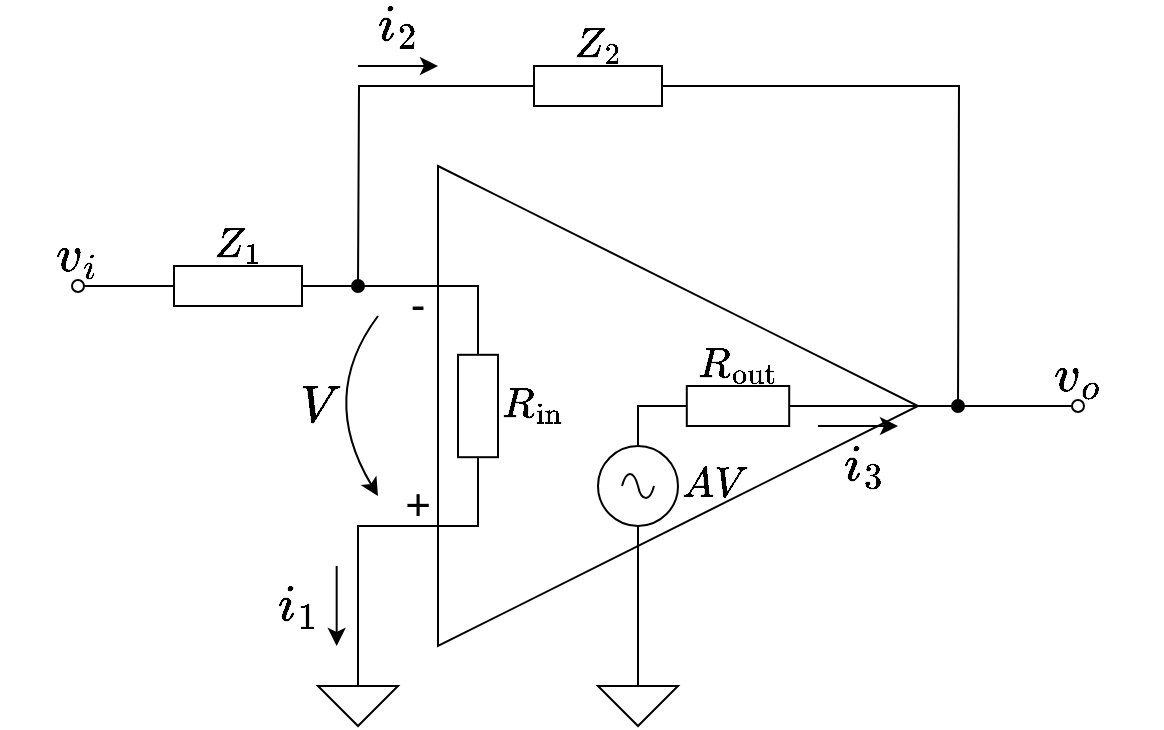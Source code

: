 <mxfile>
    <diagram id="Rq7s_x43mT2xh-N6TT6e" name="Page-1">
        <mxGraphModel dx="295" dy="399" grid="1" gridSize="10" guides="1" tooltips="1" connect="1" arrows="1" fold="1" page="1" pageScale="1" pageWidth="850" pageHeight="1100" math="1" shadow="0">
            <root>
                <mxCell id="0"/>
                <mxCell id="1" parent="0"/>
                <mxCell id="3" value="" style="triangle;whiteSpace=wrap;html=1;labelBackgroundColor=none;" parent="1" vertex="1">
                    <mxGeometry x="320" y="120" width="240" height="240" as="geometry"/>
                </mxCell>
                <mxCell id="8" value="$$R_{\text{in}}$$" style="pointerEvents=1;verticalLabelPosition=middle;shadow=0;dashed=0;align=left;html=1;verticalAlign=middle;shape=mxgraph.electrical.resistors.resistor_1;fontSize=18;direction=south;labelPosition=right;" parent="1" vertex="1">
                    <mxGeometry x="330" y="200" width="20" height="80" as="geometry"/>
                </mxCell>
                <mxCell id="22" style="edgeStyle=orthogonalEdgeStyle;rounded=0;html=1;exitX=0;exitY=0.5;exitDx=0;exitDy=0;exitPerimeter=0;fontSize=18;endArrow=oval;endFill=0;" parent="1" source="9" edge="1">
                    <mxGeometry relative="1" as="geometry">
                        <mxPoint x="640" y="240" as="targetPoint"/>
                    </mxGeometry>
                </mxCell>
                <mxCell id="31" style="edgeStyle=orthogonalEdgeStyle;rounded=0;html=1;exitX=1;exitY=0.5;exitDx=0;exitDy=0;exitPerimeter=0;entryX=0.5;entryY=0;entryDx=0;entryDy=0;entryPerimeter=0;fontSize=22;endArrow=none;endFill=0;" parent="1" source="9" target="25" edge="1">
                    <mxGeometry relative="1" as="geometry"/>
                </mxCell>
                <mxCell id="9" value="$$R_\text{out}$$" style="pointerEvents=1;verticalLabelPosition=top;shadow=0;dashed=0;align=center;html=1;verticalAlign=middle;shape=mxgraph.electrical.resistors.resistor_1;fontSize=18;direction=west;labelPosition=center;" parent="1" vertex="1">
                    <mxGeometry x="430" y="230" width="80" height="20" as="geometry"/>
                </mxCell>
                <mxCell id="23" style="edgeStyle=orthogonalEdgeStyle;rounded=0;html=1;exitX=0;exitY=0.5;exitDx=0;exitDy=0;exitPerimeter=0;fontSize=18;endArrow=oval;endFill=0;" parent="1" source="13" edge="1">
                    <mxGeometry relative="1" as="geometry">
                        <mxPoint x="140" y="180" as="targetPoint"/>
                    </mxGeometry>
                </mxCell>
                <mxCell id="13" value="$$Z_1$$" style="pointerEvents=1;verticalLabelPosition=top;shadow=0;dashed=0;align=center;html=1;verticalAlign=middle;shape=mxgraph.electrical.resistors.resistor_1;fontSize=18;labelPosition=center;" parent="1" vertex="1">
                    <mxGeometry x="170" y="170" width="100" height="20" as="geometry"/>
                </mxCell>
                <mxCell id="16" style="edgeStyle=orthogonalEdgeStyle;html=1;exitX=0;exitY=0.5;exitDx=0;exitDy=0;exitPerimeter=0;fontSize=18;endArrow=oval;endFill=1;rounded=0;" parent="1" source="14" edge="1">
                    <mxGeometry relative="1" as="geometry">
                        <mxPoint x="280" y="180" as="targetPoint"/>
                    </mxGeometry>
                </mxCell>
                <mxCell id="24" style="edgeStyle=orthogonalEdgeStyle;rounded=0;html=1;exitX=1;exitY=0.5;exitDx=0;exitDy=0;exitPerimeter=0;fontSize=18;endArrow=oval;endFill=1;" parent="1" source="14" edge="1">
                    <mxGeometry relative="1" as="geometry">
                        <mxPoint x="580" y="240" as="targetPoint"/>
                    </mxGeometry>
                </mxCell>
                <mxCell id="14" value="$$Z_2$$" style="pointerEvents=1;verticalLabelPosition=top;shadow=0;dashed=0;align=center;html=1;verticalAlign=middle;shape=mxgraph.electrical.resistors.resistor_1;fontSize=18;labelPosition=center;" parent="1" vertex="1">
                    <mxGeometry x="350" y="70" width="100" height="20" as="geometry"/>
                </mxCell>
                <mxCell id="18" value="" style="pointerEvents=1;verticalLabelPosition=bottom;shadow=0;dashed=0;align=center;html=1;verticalAlign=top;shape=mxgraph.electrical.signal_sources.signal_ground;fontSize=18;" parent="1" vertex="1">
                    <mxGeometry x="260" y="370" width="40" height="30" as="geometry"/>
                </mxCell>
                <mxCell id="20" value="" style="pointerEvents=1;verticalLabelPosition=bottom;shadow=0;dashed=0;align=center;html=1;verticalAlign=top;shape=mxgraph.electrical.signal_sources.signal_ground;fontSize=18;" parent="1" vertex="1">
                    <mxGeometry x="400" y="370" width="40" height="30" as="geometry"/>
                </mxCell>
                <mxCell id="32" style="edgeStyle=orthogonalEdgeStyle;rounded=0;html=1;exitX=0.5;exitY=1;exitDx=0;exitDy=0;exitPerimeter=0;entryX=0.5;entryY=0;entryDx=0;entryDy=0;entryPerimeter=0;fontSize=22;endArrow=none;endFill=0;" parent="1" source="25" target="20" edge="1">
                    <mxGeometry relative="1" as="geometry"/>
                </mxCell>
                <mxCell id="25" value="$$AV$$" style="pointerEvents=1;verticalLabelPosition=middle;shadow=0;dashed=0;align=left;html=1;verticalAlign=middle;shape=mxgraph.electrical.signal_sources.source;aspect=fixed;points=[[0.5,0,0],[1,0.5,0],[0.5,1,0],[0,0.5,0]];elSignalType=ac;fontSize=18;labelPosition=right;" parent="1" vertex="1">
                    <mxGeometry x="400" y="260" width="40" height="40" as="geometry"/>
                </mxCell>
                <mxCell id="27" value="" style="edgeStyle=orthogonalEdgeStyle;rounded=0;html=1;exitX=1;exitY=0.5;exitDx=0;exitDy=0;exitPerimeter=0;entryX=0.5;entryY=0;entryDx=0;entryDy=0;entryPerimeter=0;fontSize=18;endArrow=none;endFill=0;" parent="1" source="8" target="18" edge="1">
                    <mxGeometry relative="1" as="geometry">
                        <mxPoint x="340" y="280" as="sourcePoint"/>
                        <mxPoint x="280" y="370" as="targetPoint"/>
                        <Array as="points">
                            <mxPoint x="340" y="300"/>
                            <mxPoint x="280" y="300"/>
                        </Array>
                    </mxGeometry>
                </mxCell>
                <mxCell id="11" value="+" style="text;html=1;strokeColor=none;fillColor=none;align=center;verticalAlign=middle;whiteSpace=wrap;rounded=0;fontSize=22;labelPosition=center;verticalLabelPosition=middle;" parent="1" vertex="1">
                    <mxGeometry x="300" y="280" width="20" height="20" as="geometry"/>
                </mxCell>
                <mxCell id="28" value="" style="edgeStyle=orthogonalEdgeStyle;rounded=0;html=1;exitX=0;exitY=0.5;exitDx=0;exitDy=0;exitPerimeter=0;entryX=1;entryY=0.5;entryDx=0;entryDy=0;entryPerimeter=0;fontSize=18;endArrow=none;endFill=0;" parent="1" source="8" target="13" edge="1">
                    <mxGeometry relative="1" as="geometry">
                        <mxPoint x="340" y="200" as="sourcePoint"/>
                        <mxPoint x="270" y="180" as="targetPoint"/>
                        <Array as="points">
                            <mxPoint x="340" y="180"/>
                        </Array>
                    </mxGeometry>
                </mxCell>
                <mxCell id="10" value="-" style="text;html=1;strokeColor=none;fillColor=none;align=center;verticalAlign=middle;whiteSpace=wrap;rounded=0;fontSize=22;labelPosition=center;verticalLabelPosition=middle;" parent="1" vertex="1">
                    <mxGeometry x="300" y="180" width="20" height="20" as="geometry"/>
                </mxCell>
                <mxCell id="33" value="" style="endArrow=classic;html=1;fontSize=22;curved=1;" parent="1" edge="1">
                    <mxGeometry width="50" height="50" relative="1" as="geometry">
                        <mxPoint x="290" y="195" as="sourcePoint"/>
                        <mxPoint x="290" y="285" as="targetPoint"/>
                        <Array as="points">
                            <mxPoint x="260" y="235"/>
                        </Array>
                    </mxGeometry>
                </mxCell>
                <mxCell id="34" value="$$V$$" style="edgeLabel;html=1;align=center;verticalAlign=middle;resizable=0;points=[];fontSize=22;fontColor=default;labelBackgroundColor=none;" parent="33" vertex="1" connectable="0">
                    <mxGeometry x="0.113" y="6" relative="1" as="geometry">
                        <mxPoint x="-10" as="offset"/>
                    </mxGeometry>
                </mxCell>
                <mxCell id="35" value="$$v_i$$" style="text;html=1;strokeColor=none;fillColor=none;align=center;verticalAlign=middle;whiteSpace=wrap;rounded=0;labelBackgroundColor=none;fontSize=22;fontColor=default;" parent="1" vertex="1">
                    <mxGeometry x="120" y="150" width="40" height="30" as="geometry"/>
                </mxCell>
                <mxCell id="36" value="$$v_o$$" style="text;html=1;strokeColor=none;fillColor=none;align=center;verticalAlign=middle;whiteSpace=wrap;rounded=0;labelBackgroundColor=none;fontSize=22;fontColor=default;" parent="1" vertex="1">
                    <mxGeometry x="620" y="210" width="40" height="30" as="geometry"/>
                </mxCell>
                <mxCell id="37" value="" style="endArrow=classic;html=1;" edge="1" parent="1">
                    <mxGeometry width="50" height="50" relative="1" as="geometry">
                        <mxPoint x="269.33" y="320" as="sourcePoint"/>
                        <mxPoint x="269.33" y="360" as="targetPoint"/>
                    </mxGeometry>
                </mxCell>
                <mxCell id="39" value="$$i_1$$" style="edgeLabel;html=1;align=center;verticalAlign=middle;resizable=0;points=[];fontSize=22;labelBackgroundColor=none;labelPosition=center;verticalLabelPosition=top;" vertex="1" connectable="0" parent="37">
                    <mxGeometry x="-0.344" y="6" relative="1" as="geometry">
                        <mxPoint x="-26" y="7" as="offset"/>
                    </mxGeometry>
                </mxCell>
                <mxCell id="41" value="" style="endArrow=classic;html=1;" edge="1" parent="1">
                    <mxGeometry width="50" height="50" relative="1" as="geometry">
                        <mxPoint x="280" y="70" as="sourcePoint"/>
                        <mxPoint x="320" y="70" as="targetPoint"/>
                    </mxGeometry>
                </mxCell>
                <mxCell id="42" value="$$i_2$$" style="edgeLabel;html=1;align=center;verticalAlign=middle;resizable=0;points=[];fontSize=22;labelBackgroundColor=none;labelPosition=center;verticalLabelPosition=top;" vertex="1" connectable="0" parent="41">
                    <mxGeometry x="-0.344" y="6" relative="1" as="geometry">
                        <mxPoint x="7" y="-14" as="offset"/>
                    </mxGeometry>
                </mxCell>
                <mxCell id="43" value="" style="endArrow=classic;html=1;" edge="1" parent="1">
                    <mxGeometry width="50" height="50" relative="1" as="geometry">
                        <mxPoint x="510" y="250" as="sourcePoint"/>
                        <mxPoint x="550" y="250.0" as="targetPoint"/>
                    </mxGeometry>
                </mxCell>
                <mxCell id="44" value="$$i_3$$" style="edgeLabel;html=1;align=center;verticalAlign=middle;resizable=0;points=[];fontSize=22;labelBackgroundColor=none;labelPosition=center;verticalLabelPosition=bottom;" vertex="1" connectable="0" parent="43">
                    <mxGeometry x="-0.344" y="6" relative="1" as="geometry">
                        <mxPoint x="10" y="26" as="offset"/>
                    </mxGeometry>
                </mxCell>
            </root>
        </mxGraphModel>
    </diagram>
</mxfile>